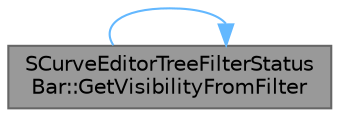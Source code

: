 digraph "SCurveEditorTreeFilterStatusBar::GetVisibilityFromFilter"
{
 // INTERACTIVE_SVG=YES
 // LATEX_PDF_SIZE
  bgcolor="transparent";
  edge [fontname=Helvetica,fontsize=10,labelfontname=Helvetica,labelfontsize=10];
  node [fontname=Helvetica,fontsize=10,shape=box,height=0.2,width=0.4];
  rankdir="LR";
  Node1 [id="Node000001",label="SCurveEditorTreeFilterStatus\lBar::GetVisibilityFromFilter",height=0.2,width=0.4,color="gray40", fillcolor="grey60", style="filled", fontcolor="black",tooltip="Request the visibility of the clear hyperlink widget based on whether there's a filter active or not."];
  Node1 -> Node1 [id="edge1_Node000001_Node000001",color="steelblue1",style="solid",tooltip=" "];
}
